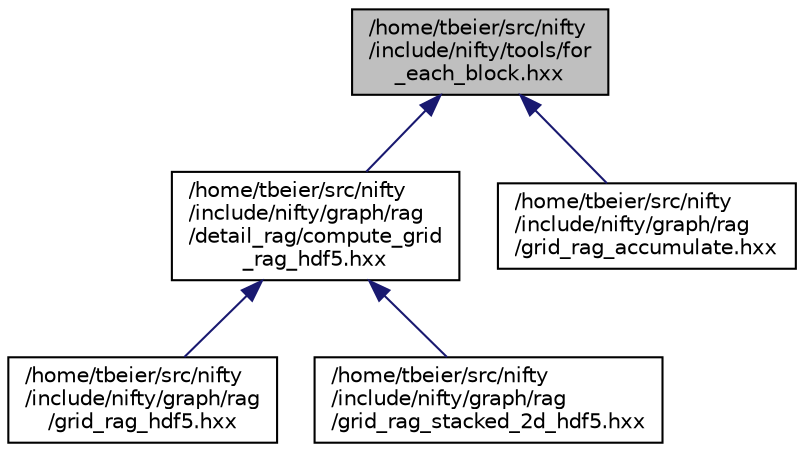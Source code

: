 digraph "/home/tbeier/src/nifty/include/nifty/tools/for_each_block.hxx"
{
  edge [fontname="Helvetica",fontsize="10",labelfontname="Helvetica",labelfontsize="10"];
  node [fontname="Helvetica",fontsize="10",shape=record];
  Node1 [label="/home/tbeier/src/nifty\l/include/nifty/tools/for\l_each_block.hxx",height=0.2,width=0.4,color="black", fillcolor="grey75", style="filled", fontcolor="black"];
  Node1 -> Node2 [dir="back",color="midnightblue",fontsize="10",style="solid",fontname="Helvetica"];
  Node2 [label="/home/tbeier/src/nifty\l/include/nifty/graph/rag\l/detail_rag/compute_grid\l_rag_hdf5.hxx",height=0.2,width=0.4,color="black", fillcolor="white", style="filled",URL="$compute__grid__rag__hdf5_8hxx.html"];
  Node2 -> Node3 [dir="back",color="midnightblue",fontsize="10",style="solid",fontname="Helvetica"];
  Node3 [label="/home/tbeier/src/nifty\l/include/nifty/graph/rag\l/grid_rag_hdf5.hxx",height=0.2,width=0.4,color="black", fillcolor="white", style="filled",URL="$grid__rag__hdf5_8hxx.html"];
  Node2 -> Node4 [dir="back",color="midnightblue",fontsize="10",style="solid",fontname="Helvetica"];
  Node4 [label="/home/tbeier/src/nifty\l/include/nifty/graph/rag\l/grid_rag_stacked_2d_hdf5.hxx",height=0.2,width=0.4,color="black", fillcolor="white", style="filled",URL="$grid__rag__stacked__2d__hdf5_8hxx.html"];
  Node1 -> Node5 [dir="back",color="midnightblue",fontsize="10",style="solid",fontname="Helvetica"];
  Node5 [label="/home/tbeier/src/nifty\l/include/nifty/graph/rag\l/grid_rag_accumulate.hxx",height=0.2,width=0.4,color="black", fillcolor="white", style="filled",URL="$grid__rag__accumulate_8hxx.html"];
}
